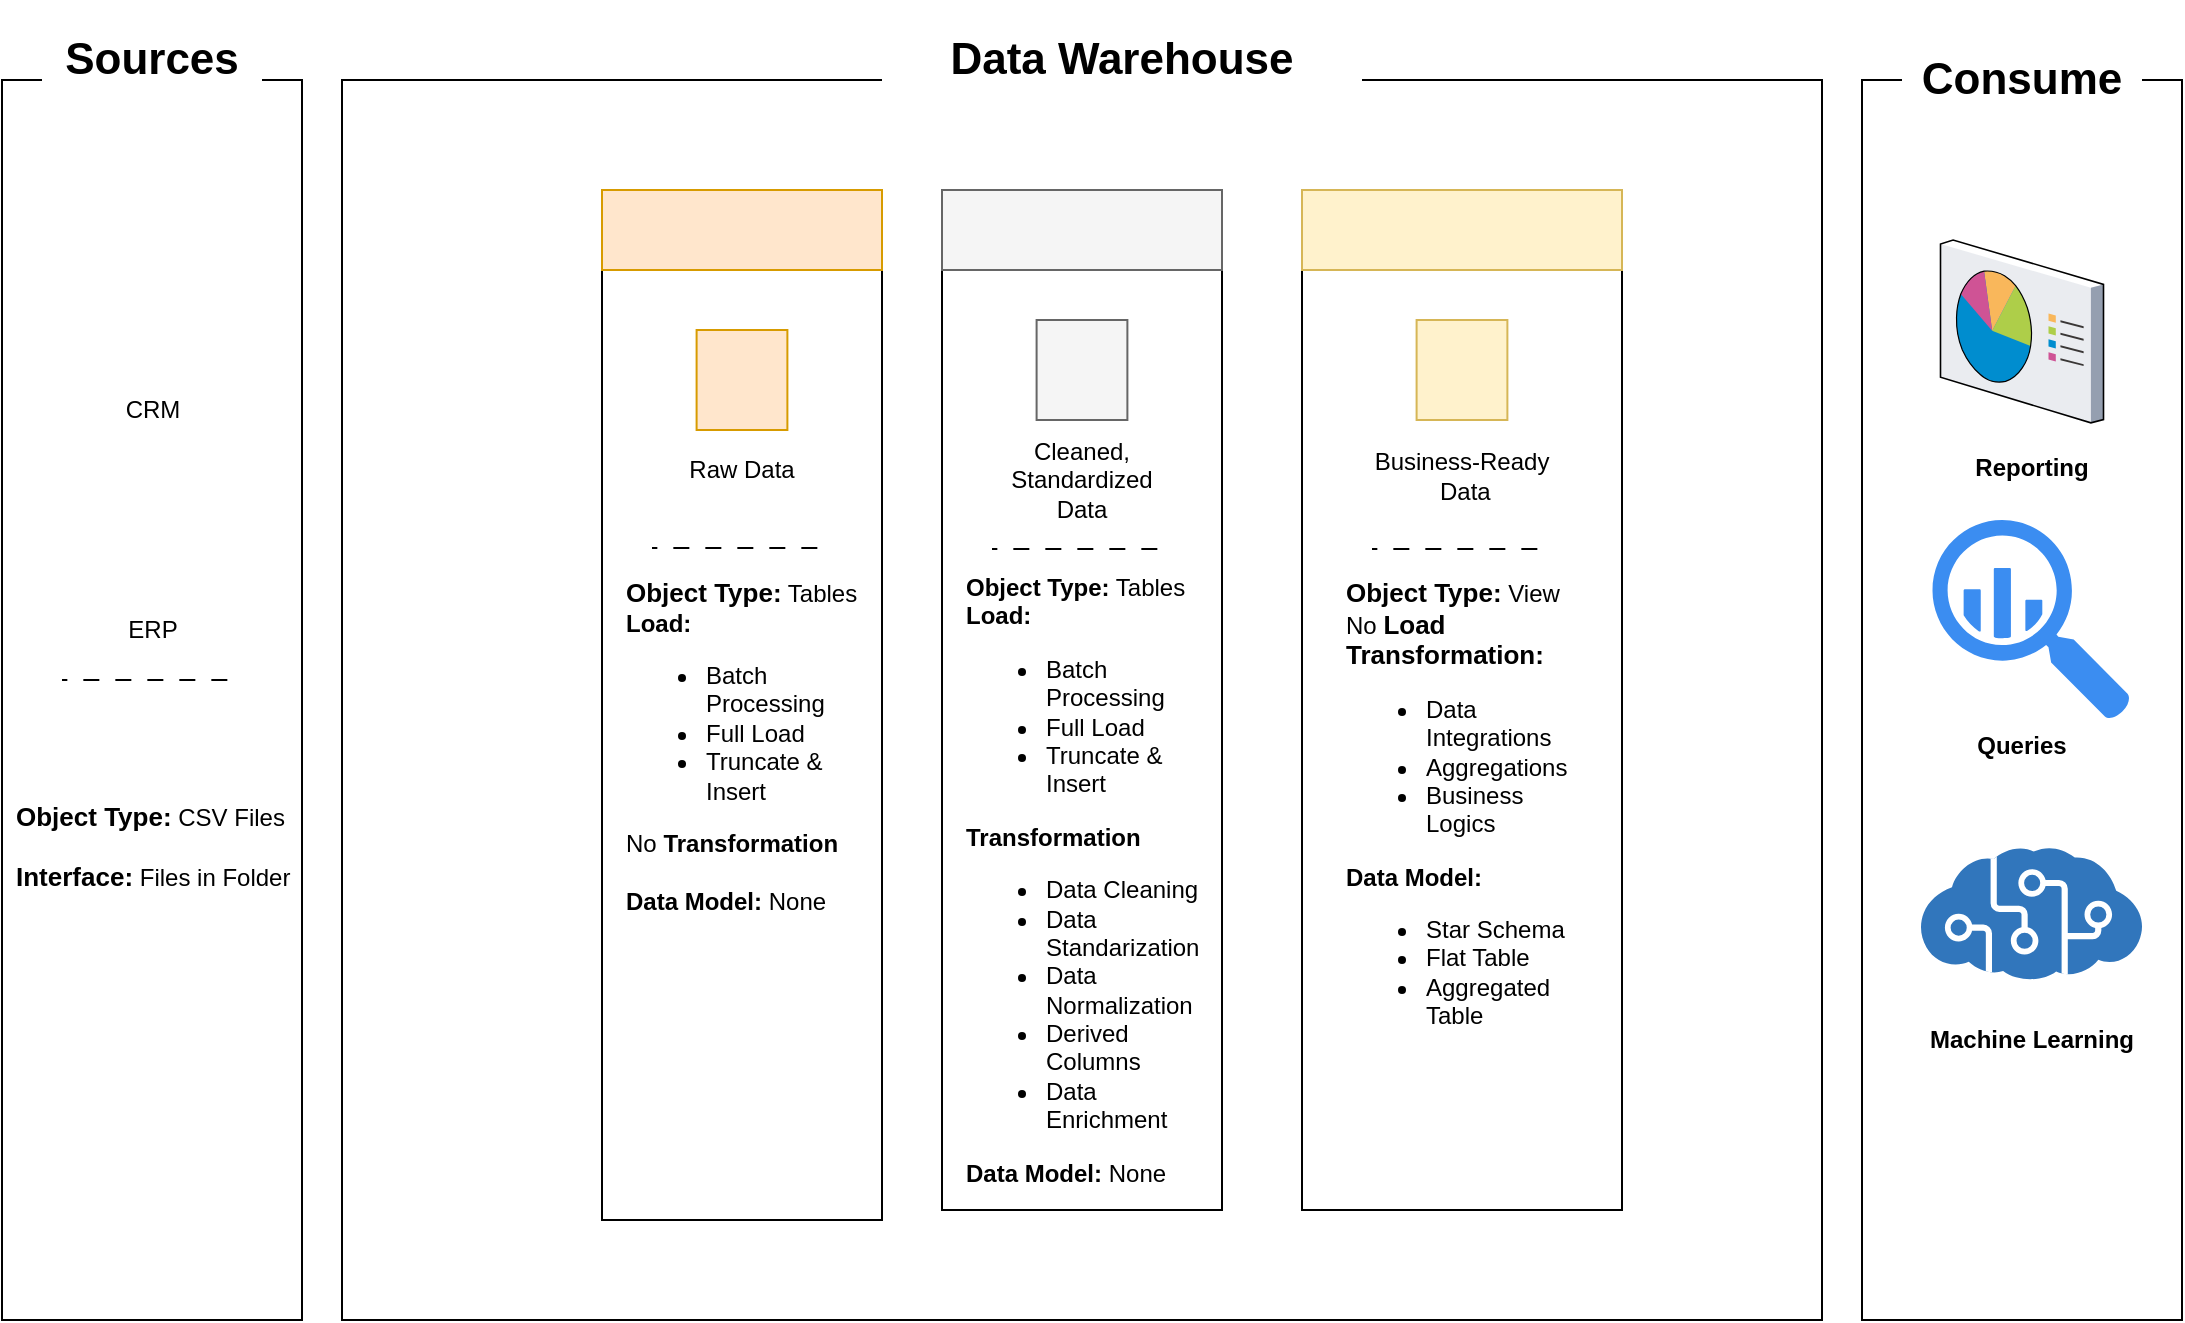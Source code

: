 <mxfile version="26.2.4">
  <diagram name="Page-1" id="RJ-qmbxkyx_IryZabosk">
    <mxGraphModel dx="1261" dy="542" grid="1" gridSize="10" guides="1" tooltips="1" connect="1" arrows="1" fold="1" page="1" pageScale="1" pageWidth="583" pageHeight="827" math="0" shadow="0">
      <root>
        <mxCell id="0" />
        <mxCell id="1" parent="0" />
        <mxCell id="LFhJUIcYgTTISpt9LpRq-24" value="" style="rounded=0;whiteSpace=wrap;html=1;strokeColor=default;fillColor=none;shadow=0;" vertex="1" parent="1">
          <mxGeometry x="200" y="120" width="740" height="620" as="geometry" />
        </mxCell>
        <mxCell id="LFhJUIcYgTTISpt9LpRq-2" value="" style="rounded=0;whiteSpace=wrap;html=1;strokeColor=default;gradientColor=none;" vertex="1" parent="1">
          <mxGeometry x="30" y="120" width="150" height="620" as="geometry" />
        </mxCell>
        <mxCell id="LFhJUIcYgTTISpt9LpRq-1" value="&lt;font style=&quot;font-size: 22px;&quot;&gt;&lt;b&gt;Sources&lt;/b&gt;&lt;/font&gt;" style="rounded=0;whiteSpace=wrap;html=1;gradientColor=none;strokeColor=none;" vertex="1" parent="1">
          <mxGeometry x="50" y="90" width="110" height="40" as="geometry" />
        </mxCell>
        <mxCell id="LFhJUIcYgTTISpt9LpRq-4" value="" style="shape=image;html=1;verticalAlign=top;verticalLabelPosition=bottom;labelBackgroundColor=#ffffff;imageAspect=0;aspect=fixed;image=https://cdn3.iconfinder.com/data/icons/cad-database-presentation-spreadsheet-vector-fil-2/512/19-128.png" vertex="1" parent="1">
          <mxGeometry x="70" y="210.72" width="70" height="70" as="geometry" />
        </mxCell>
        <mxCell id="LFhJUIcYgTTISpt9LpRq-5" value="" style="shape=image;html=1;verticalAlign=top;verticalLabelPosition=bottom;labelBackgroundColor=#ffffff;imageAspect=0;aspect=fixed;image=https://cdn3.iconfinder.com/data/icons/cad-database-presentation-spreadsheet-vector-fil-2/512/19-128.png" vertex="1" parent="1">
          <mxGeometry x="70" y="320" width="70" height="70" as="geometry" />
        </mxCell>
        <mxCell id="LFhJUIcYgTTISpt9LpRq-6" value="CRM" style="rounded=0;whiteSpace=wrap;html=1;fontColor=default;strokeColor=none;" vertex="1" parent="1">
          <mxGeometry x="77.5" y="270" width="55" height="30" as="geometry" />
        </mxCell>
        <mxCell id="LFhJUIcYgTTISpt9LpRq-7" value="ERP" style="rounded=0;whiteSpace=wrap;html=1;fontColor=default;strokeColor=none;" vertex="1" parent="1">
          <mxGeometry x="77.5" y="380" width="55" height="30" as="geometry" />
        </mxCell>
        <mxCell id="LFhJUIcYgTTISpt9LpRq-12" value="" style="endArrow=none;html=1;rounded=0;flowAnimation=1;" edge="1" parent="1">
          <mxGeometry width="50" height="50" relative="1" as="geometry">
            <mxPoint x="60" y="420" as="sourcePoint" />
            <mxPoint x="150" y="420" as="targetPoint" />
          </mxGeometry>
        </mxCell>
        <mxCell id="LFhJUIcYgTTISpt9LpRq-14" value="&lt;font style=&quot;font-size: 13px;&quot;&gt;&lt;b style=&quot;&quot;&gt;Object Type:&lt;/b&gt;&lt;/font&gt; CSV Files&lt;div&gt;&lt;br&gt;&lt;div&gt;&lt;font style=&quot;font-size: 13px;&quot;&gt;&lt;b style=&quot;&quot;&gt;Interface:&lt;/b&gt;&lt;/font&gt; Files in Folder&lt;/div&gt;&lt;/div&gt;" style="rounded=1;whiteSpace=wrap;html=1;align=left;strokeColor=none;" vertex="1" parent="1">
          <mxGeometry x="35" y="472.5" width="140" height="60" as="geometry" />
        </mxCell>
        <mxCell id="LFhJUIcYgTTISpt9LpRq-15" value="" style="rounded=0;whiteSpace=wrap;html=1;" vertex="1" parent="1">
          <mxGeometry x="330" y="215" width="140" height="475" as="geometry" />
        </mxCell>
        <mxCell id="LFhJUIcYgTTISpt9LpRq-16" value="" style="rounded=0;whiteSpace=wrap;html=1;" vertex="1" parent="1">
          <mxGeometry x="500" y="215" width="140" height="470" as="geometry" />
        </mxCell>
        <mxCell id="LFhJUIcYgTTISpt9LpRq-17" value="" style="rounded=0;whiteSpace=wrap;html=1;" vertex="1" parent="1">
          <mxGeometry x="680" y="215" width="160" height="470" as="geometry" />
        </mxCell>
        <mxCell id="LFhJUIcYgTTISpt9LpRq-19" value="" style="rounded=0;whiteSpace=wrap;html=1;" vertex="1" parent="1">
          <mxGeometry x="960" y="120" width="160" height="620" as="geometry" />
        </mxCell>
        <mxCell id="LFhJUIcYgTTISpt9LpRq-20" value="" style="rounded=0;whiteSpace=wrap;html=1;fillColor=#ffe6cc;strokeColor=#d79b00;" vertex="1" parent="1">
          <mxGeometry x="330" y="175" width="140" height="40" as="geometry" />
        </mxCell>
        <mxCell id="LFhJUIcYgTTISpt9LpRq-21" value="" style="rounded=0;whiteSpace=wrap;html=1;fillColor=#f5f5f5;fontColor=#333333;strokeColor=#666666;" vertex="1" parent="1">
          <mxGeometry x="500" y="175" width="140" height="40" as="geometry" />
        </mxCell>
        <mxCell id="LFhJUIcYgTTISpt9LpRq-22" value="" style="rounded=0;whiteSpace=wrap;html=1;fillColor=#fff2cc;strokeColor=#d6b656;" vertex="1" parent="1">
          <mxGeometry x="680" y="175" width="160" height="40" as="geometry" />
        </mxCell>
        <mxCell id="LFhJUIcYgTTISpt9LpRq-23" value="&lt;font style=&quot;font-size: 22px;&quot;&gt;&lt;b&gt;Consume&lt;/b&gt;&lt;/font&gt;" style="rounded=0;whiteSpace=wrap;html=1;strokeColor=none;" vertex="1" parent="1">
          <mxGeometry x="980" y="100" width="120" height="40" as="geometry" />
        </mxCell>
        <mxCell id="LFhJUIcYgTTISpt9LpRq-25" value="&lt;font style=&quot;font-size: 22px;&quot;&gt;&lt;b style=&quot;&quot;&gt;Data Warehouse&lt;/b&gt;&lt;/font&gt;" style="rounded=0;whiteSpace=wrap;html=1;strokeColor=none;" vertex="1" parent="1">
          <mxGeometry x="470" y="80" width="240" height="60" as="geometry" />
        </mxCell>
        <mxCell id="LFhJUIcYgTTISpt9LpRq-27" value="" style="sketch=0;verticalLabelPosition=bottom;sketch=0;aspect=fixed;html=1;verticalAlign=top;strokeColor=#d79b00;fillColor=#ffe6cc;align=center;outlineConnect=0;pointerEvents=1;shape=mxgraph.citrix2.site_database;" vertex="1" parent="1">
          <mxGeometry x="377.3" y="245" width="45.395" height="50" as="geometry" />
        </mxCell>
        <mxCell id="LFhJUIcYgTTISpt9LpRq-29" value="" style="sketch=0;verticalLabelPosition=bottom;sketch=0;aspect=fixed;html=1;verticalAlign=top;strokeColor=#666666;fillColor=#f5f5f5;align=center;outlineConnect=0;pointerEvents=1;shape=mxgraph.citrix2.site_database;fontColor=#333333;" vertex="1" parent="1">
          <mxGeometry x="547.3" y="240" width="45.395" height="50" as="geometry" />
        </mxCell>
        <mxCell id="LFhJUIcYgTTISpt9LpRq-30" value="" style="sketch=0;verticalLabelPosition=bottom;sketch=0;aspect=fixed;html=1;verticalAlign=top;strokeColor=#d6b656;fillColor=#fff2cc;align=center;outlineConnect=0;pointerEvents=1;shape=mxgraph.citrix2.site_database;" vertex="1" parent="1">
          <mxGeometry x="737.3" y="240" width="45.395" height="50" as="geometry" />
        </mxCell>
        <mxCell id="LFhJUIcYgTTISpt9LpRq-31" value="Raw Data" style="rounded=0;whiteSpace=wrap;html=1;strokeColor=none;" vertex="1" parent="1">
          <mxGeometry x="365" y="305" width="70" height="20" as="geometry" />
        </mxCell>
        <mxCell id="LFhJUIcYgTTISpt9LpRq-34" value="" style="endArrow=none;html=1;rounded=0;flowAnimation=1;movable=1;resizable=1;rotatable=1;deletable=1;editable=1;locked=0;connectable=1;" edge="1" parent="1">
          <mxGeometry width="50" height="50" relative="1" as="geometry">
            <mxPoint x="355" y="354" as="sourcePoint" />
            <mxPoint x="445" y="354" as="targetPoint" />
            <Array as="points">
              <mxPoint x="395" y="354" />
            </Array>
          </mxGeometry>
        </mxCell>
        <mxCell id="LFhJUIcYgTTISpt9LpRq-35" value="" style="endArrow=none;html=1;rounded=0;flowAnimation=1;" edge="1" parent="1">
          <mxGeometry width="50" height="50" relative="1" as="geometry">
            <mxPoint x="525" y="354.5" as="sourcePoint" />
            <mxPoint x="615" y="354.5" as="targetPoint" />
            <Array as="points">
              <mxPoint x="565" y="354.5" />
            </Array>
          </mxGeometry>
        </mxCell>
        <mxCell id="LFhJUIcYgTTISpt9LpRq-36" value="" style="endArrow=none;html=1;rounded=0;flowAnimation=1;" edge="1" parent="1">
          <mxGeometry width="50" height="50" relative="1" as="geometry">
            <mxPoint x="715" y="354.5" as="sourcePoint" />
            <mxPoint x="805" y="354.5" as="targetPoint" />
            <Array as="points">
              <mxPoint x="755" y="354.5" />
            </Array>
          </mxGeometry>
        </mxCell>
        <mxCell id="LFhJUIcYgTTISpt9LpRq-38" value="Cleaned, Standardized Data" style="rounded=0;whiteSpace=wrap;html=1;strokeColor=none;" vertex="1" parent="1">
          <mxGeometry x="525" y="295" width="90" height="50" as="geometry" />
        </mxCell>
        <mxCell id="LFhJUIcYgTTISpt9LpRq-39" value="&lt;b&gt;&lt;font style=&quot;font-size: 13px;&quot;&gt;Object Type:&lt;/font&gt;&lt;/b&gt; Tables&lt;div&gt;&lt;b&gt;Load:&lt;/b&gt;&amp;nbsp;&lt;/div&gt;&lt;div&gt;&lt;ul&gt;&lt;li&gt;Batch Processing&lt;/li&gt;&lt;li&gt;Full Load&lt;/li&gt;&lt;li&gt;Truncate &amp;amp; Insert&lt;/li&gt;&lt;/ul&gt;&lt;div&gt;No &lt;b&gt;Transformation&lt;/b&gt;&lt;/div&gt;&lt;/div&gt;&lt;div&gt;&lt;b&gt;&lt;br&gt;&lt;/b&gt;&lt;/div&gt;&lt;div&gt;&lt;b&gt;Data Model:&lt;/b&gt; None&lt;/div&gt;" style="rounded=0;whiteSpace=wrap;html=1;align=left;strokeColor=none;" vertex="1" parent="1">
          <mxGeometry x="340" y="372.5" width="120" height="160" as="geometry" />
        </mxCell>
        <mxCell id="LFhJUIcYgTTISpt9LpRq-40" value="&lt;b&gt;Object Type:&lt;/b&gt; Tables&lt;div&gt;&lt;b&gt;Load:&lt;/b&gt;&amp;nbsp;&lt;/div&gt;&lt;div&gt;&lt;ul&gt;&lt;li&gt;Batch Processing&lt;/li&gt;&lt;li&gt;Full Load&lt;/li&gt;&lt;li&gt;Truncate &amp;amp; Insert&lt;/li&gt;&lt;/ul&gt;&lt;/div&gt;&lt;div&gt;&lt;b&gt;Transformation&lt;/b&gt;&lt;/div&gt;&lt;div&gt;&lt;ul&gt;&lt;li&gt;Data Cleaning&lt;/li&gt;&lt;li&gt;Data Standarization&lt;/li&gt;&lt;li&gt;Data Normalization&lt;/li&gt;&lt;li&gt;Derived Columns&lt;/li&gt;&lt;li&gt;Data Enrichment&lt;/li&gt;&lt;/ul&gt;&lt;div&gt;&lt;b&gt;Data Model:&lt;/b&gt; None&lt;/div&gt;&lt;/div&gt;" style="rounded=0;whiteSpace=wrap;html=1;align=left;strokeColor=none;" vertex="1" parent="1">
          <mxGeometry x="510" y="365" width="120" height="310" as="geometry" />
        </mxCell>
        <mxCell id="LFhJUIcYgTTISpt9LpRq-41" value="Business-Ready&lt;div&gt;&amp;nbsp;Data&lt;/div&gt;" style="rounded=0;whiteSpace=wrap;html=1;strokeColor=none;" vertex="1" parent="1">
          <mxGeometry x="700" y="305" width="120" height="25" as="geometry" />
        </mxCell>
        <mxCell id="LFhJUIcYgTTISpt9LpRq-42" value="&lt;font style=&quot;font-size: 13px;&quot;&gt;&lt;b style=&quot;&quot;&gt;Object Type:&lt;/b&gt;&lt;/font&gt; View&lt;div&gt;No &lt;font style=&quot;font-size: 13px;&quot;&gt;&lt;b style=&quot;&quot;&gt;Load&lt;/b&gt;&lt;/font&gt;&lt;/div&gt;&lt;div&gt;&lt;b&gt;&lt;font style=&quot;font-size: 13px;&quot;&gt;Transformation:&lt;/font&gt;&lt;/b&gt;&lt;/div&gt;&lt;div&gt;&lt;ul&gt;&lt;li&gt;Data Integrations&lt;/li&gt;&lt;li&gt;Aggregations&lt;/li&gt;&lt;li&gt;Business Logics&lt;/li&gt;&lt;/ul&gt;&lt;/div&gt;&lt;div&gt;&lt;b&gt;Data Model:&lt;/b&gt;&lt;/div&gt;&lt;div&gt;&lt;ul&gt;&lt;li&gt;Star Schema&lt;/li&gt;&lt;li&gt;Flat Table&lt;/li&gt;&lt;li&gt;Aggregated Table&lt;/li&gt;&lt;/ul&gt;&lt;/div&gt;&lt;div&gt;&lt;br&gt;&lt;/div&gt;" style="rounded=0;whiteSpace=wrap;html=1;strokeColor=none;align=left;" vertex="1" parent="1">
          <mxGeometry x="700" y="390" width="120" height="210" as="geometry" />
        </mxCell>
        <mxCell id="LFhJUIcYgTTISpt9LpRq-43" value="" style="verticalLabelPosition=bottom;sketch=0;aspect=fixed;html=1;verticalAlign=top;strokeColor=none;align=center;outlineConnect=0;shape=mxgraph.citrix.reporting;" vertex="1" parent="1">
          <mxGeometry x="999.25" y="200" width="81.5" height="91.44" as="geometry" />
        </mxCell>
        <mxCell id="LFhJUIcYgTTISpt9LpRq-44" value="" style="image;sketch=0;aspect=fixed;html=1;points=[];align=center;fontSize=12;image=img/lib/mscae/Cognitive_Services.svg;" vertex="1" parent="1">
          <mxGeometry x="989.5" y="503.7" width="110.5" height="66.3" as="geometry" />
        </mxCell>
        <mxCell id="LFhJUIcYgTTISpt9LpRq-45" value="" style="sketch=0;html=1;aspect=fixed;strokeColor=none;shadow=0;fillColor=#3B8DF1;verticalAlign=top;labelPosition=center;verticalLabelPosition=bottom;shape=mxgraph.gcp2.big_query" vertex="1" parent="1">
          <mxGeometry x="995.25" y="340" width="99" height="100" as="geometry" />
        </mxCell>
        <mxCell id="LFhJUIcYgTTISpt9LpRq-47" value="&lt;b&gt;Reporting&lt;/b&gt;" style="rounded=0;whiteSpace=wrap;html=1;strokeColor=none;" vertex="1" parent="1">
          <mxGeometry x="984.75" y="305" width="120" height="18.56" as="geometry" />
        </mxCell>
        <mxCell id="LFhJUIcYgTTISpt9LpRq-48" value="&lt;b&gt;Queries&lt;/b&gt;" style="rounded=0;whiteSpace=wrap;html=1;strokeColor=none;" vertex="1" parent="1">
          <mxGeometry x="980" y="442.5" width="120" height="20" as="geometry" />
        </mxCell>
        <mxCell id="LFhJUIcYgTTISpt9LpRq-49" value="&lt;b&gt;Machine Learning&lt;/b&gt;" style="rounded=0;whiteSpace=wrap;html=1;strokeColor=none;" vertex="1" parent="1">
          <mxGeometry x="984.75" y="590" width="120" height="20" as="geometry" />
        </mxCell>
      </root>
    </mxGraphModel>
  </diagram>
</mxfile>
